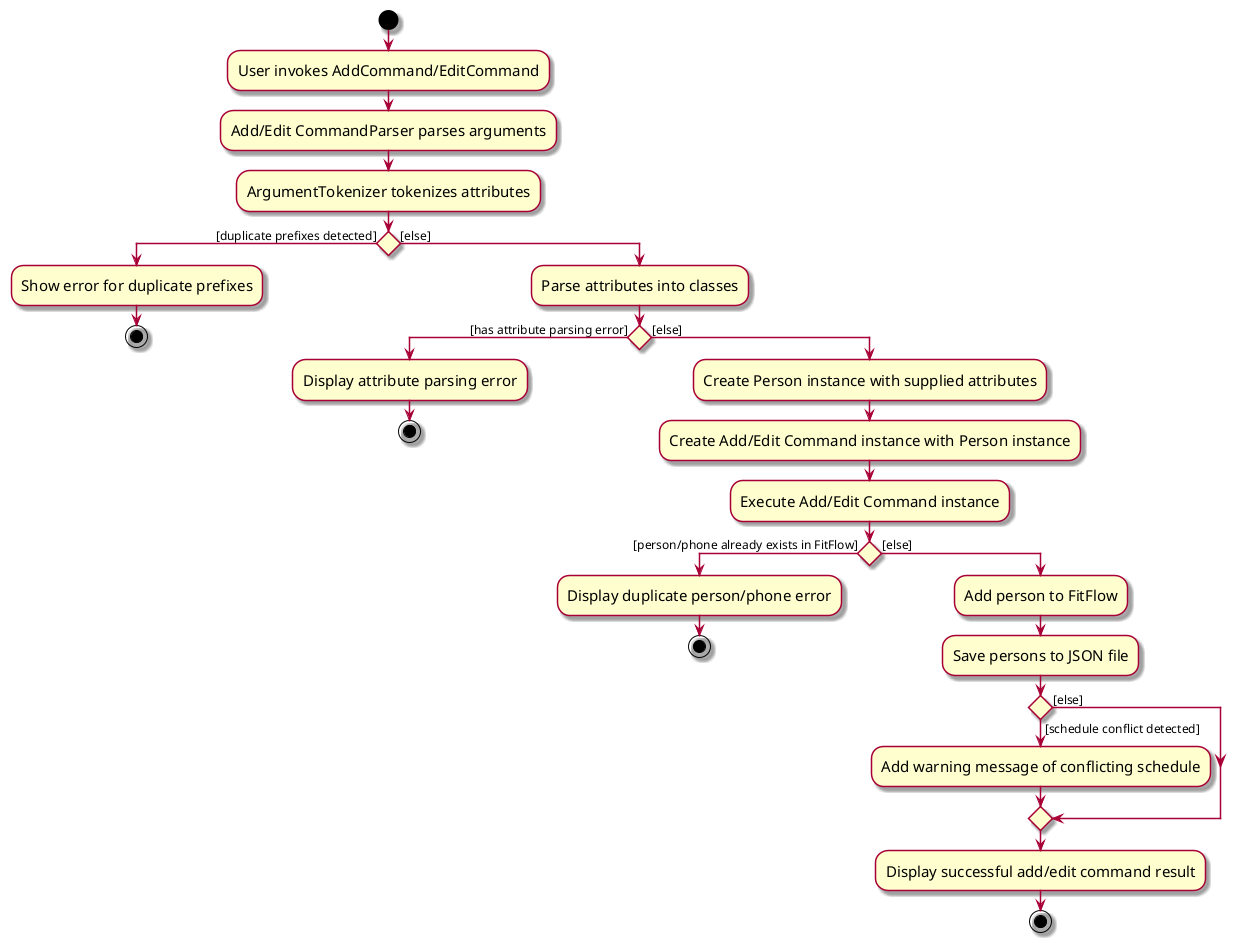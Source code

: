 @startuml
skin rose
skinparam ActivityFontSize 15
skinparam ArrowFontSize 12
start
:User invokes AddCommand/EditCommand;
:Add/Edit CommandParser parses arguments;
:ArgumentTokenizer tokenizes attributes;
if () then ([duplicate prefixes detected])
    :Show error for duplicate prefixes;
    stop
else ([else])
    :Parse attributes into classes;
    if () then ([has attribute parsing error])
        :Display attribute parsing error;
        stop
    else ([else])
        :Create Person instance with supplied attributes;
        :Create Add/Edit Command instance with Person instance;
        :Execute Add/Edit Command instance;
        if () then ([person/phone already exists in FitFlow])
            :Display duplicate person/phone error;
            stop
        else ([else])
            :Add person to FitFlow;
            :Save persons to JSON file;
            if () then ([schedule conflict detected])
                :Add warning message of conflicting schedule;
            else ([else])
            endif
                :Display successful add/edit command result;
                stop
        endif
    endif
endif
@enduml
